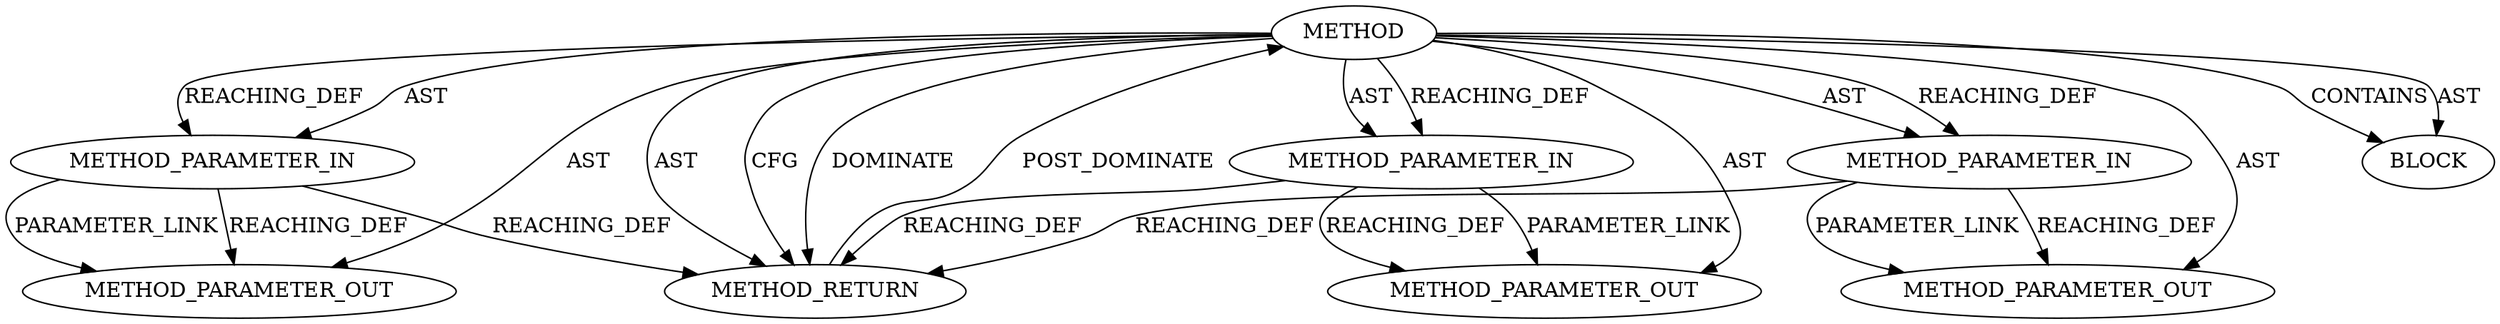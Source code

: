 digraph {
  12241 [label=METHOD AST_PARENT_TYPE="NAMESPACE_BLOCK" AST_PARENT_FULL_NAME="<global>" ORDER=0 CODE="<empty>" FULL_NAME="crc32c" IS_EXTERNAL=true FILENAME="<empty>" SIGNATURE="" NAME="crc32c"]
  12242 [label=METHOD_PARAMETER_IN ORDER=1 CODE="p1" IS_VARIADIC=false TYPE_FULL_NAME="ANY" EVALUATION_STRATEGY="BY_VALUE" INDEX=1 NAME="p1"]
  13355 [label=METHOD_PARAMETER_OUT ORDER=2 CODE="p2" IS_VARIADIC=false TYPE_FULL_NAME="ANY" EVALUATION_STRATEGY="BY_VALUE" INDEX=2 NAME="p2"]
  12243 [label=METHOD_PARAMETER_IN ORDER=2 CODE="p2" IS_VARIADIC=false TYPE_FULL_NAME="ANY" EVALUATION_STRATEGY="BY_VALUE" INDEX=2 NAME="p2"]
  13356 [label=METHOD_PARAMETER_OUT ORDER=3 CODE="p3" IS_VARIADIC=false TYPE_FULL_NAME="ANY" EVALUATION_STRATEGY="BY_VALUE" INDEX=3 NAME="p3"]
  13354 [label=METHOD_PARAMETER_OUT ORDER=1 CODE="p1" IS_VARIADIC=false TYPE_FULL_NAME="ANY" EVALUATION_STRATEGY="BY_VALUE" INDEX=1 NAME="p1"]
  12244 [label=METHOD_PARAMETER_IN ORDER=3 CODE="p3" IS_VARIADIC=false TYPE_FULL_NAME="ANY" EVALUATION_STRATEGY="BY_VALUE" INDEX=3 NAME="p3"]
  12245 [label=BLOCK ORDER=1 ARGUMENT_INDEX=1 CODE="<empty>" TYPE_FULL_NAME="ANY"]
  12246 [label=METHOD_RETURN ORDER=2 CODE="RET" TYPE_FULL_NAME="ANY" EVALUATION_STRATEGY="BY_VALUE"]
  12241 -> 12245 [label=CONTAINS ]
  12243 -> 13355 [label=PARAMETER_LINK ]
  12241 -> 12244 [label=AST ]
  12241 -> 13355 [label=AST ]
  12244 -> 13356 [label=REACHING_DEF VARIABLE="p3"]
  12241 -> 12246 [label=AST ]
  12242 -> 13354 [label=REACHING_DEF VARIABLE="p1"]
  12241 -> 13356 [label=AST ]
  12241 -> 13354 [label=AST ]
  12241 -> 12245 [label=AST ]
  12241 -> 12246 [label=CFG ]
  12246 -> 12241 [label=POST_DOMINATE ]
  12243 -> 12246 [label=REACHING_DEF VARIABLE="p2"]
  12241 -> 12243 [label=REACHING_DEF VARIABLE=""]
  12242 -> 12246 [label=REACHING_DEF VARIABLE="p1"]
  12241 -> 12246 [label=DOMINATE ]
  12241 -> 12242 [label=AST ]
  12244 -> 12246 [label=REACHING_DEF VARIABLE="p3"]
  12244 -> 13356 [label=PARAMETER_LINK ]
  12241 -> 12242 [label=REACHING_DEF VARIABLE=""]
  12242 -> 13354 [label=PARAMETER_LINK ]
  12241 -> 12244 [label=REACHING_DEF VARIABLE=""]
  12241 -> 12243 [label=AST ]
  12243 -> 13355 [label=REACHING_DEF VARIABLE="p2"]
}
